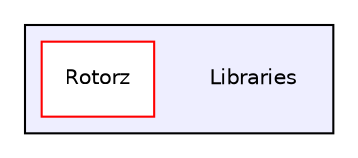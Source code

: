digraph "Libraries" {
  compound=true
  node [ fontsize="10", fontname="Helvetica"];
  edge [ labelfontsize="10", labelfontname="Helvetica"];
  subgraph clusterdir_6d2d5b60bd20db849a9486835a2715aa {
    graph [ bgcolor="#eeeeff", pencolor="black", label="" URL="dir_6d2d5b60bd20db849a9486835a2715aa.html"];
    dir_6d2d5b60bd20db849a9486835a2715aa [shape=plaintext label="Libraries"];
    dir_0dcad0072906efcc441528b6fa71ba58 [shape=box label="Rotorz" color="red" fillcolor="white" style="filled" URL="dir_0dcad0072906efcc441528b6fa71ba58.html"];
  }
}
